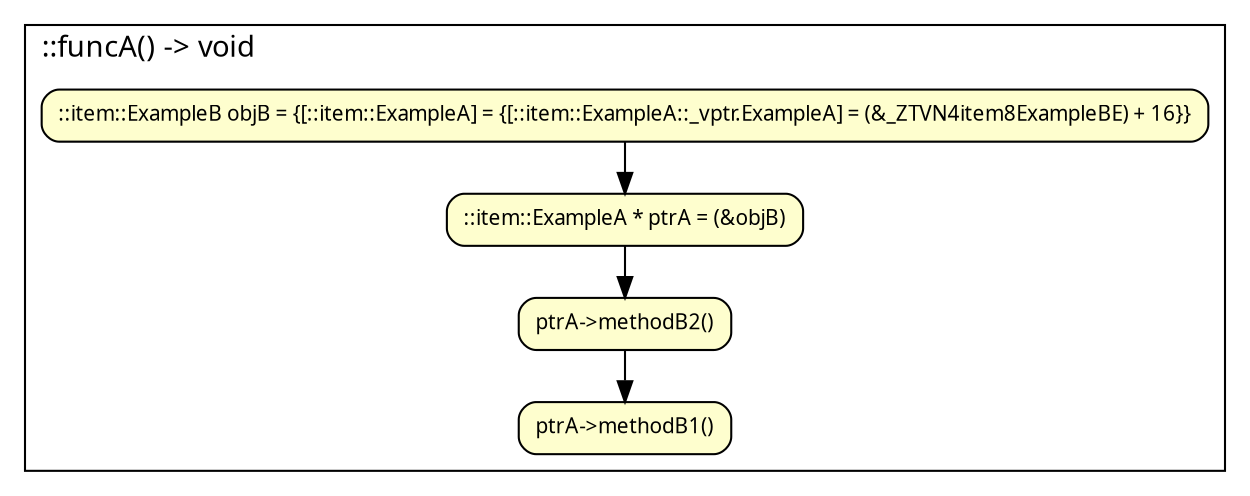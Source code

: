 digraph {
	fontname="SansSerif,sans-serif" labeljust=l nojustify=true ranksep=0.35
	node [fillcolor="#fefece" fontname="SansSerif,sans-serif" fontsize=10 height=0.35 shape=box style="filled, rounded"]
	subgraph cluster_item_0 {
		graph [label="::funcA() -> void"]
		item_1 [label="::item::ExampleB objB = {[::item::ExampleA] = {[::item::ExampleA::_vptr.ExampleA] = (&_ZTVN4item8ExampleBE) + 16}}"]
		item_2 [label="::item::ExampleA * ptrA = (&objB)"]
		item_1 -> item_2
		item_3 [label="ptrA->methodB2()"]
		item_2 -> item_3
		item_4 [label="ptrA->methodB1()"]
		item_3 -> item_4
	}
	subgraph cluster_item_5 {
		graph [label="::item::ExampleA::methodB1() -> void"]
	}
	subgraph cluster_item_6 {
		graph [label="::item::ExampleB::methodB1() -> void"]
	}
	subgraph cluster_item_7 {
		graph [label="::item::ExampleA::methodB2() -> void"]
	}
	subgraph cluster_item_8 {
		graph [label="::item::ExampleB::methodB2() -> void"]
	}
	subgraph cluster_item_9 {
		graph [label="::item::ExampleB::ExampleB() -> void"]
	}
	subgraph cluster_item_10 {
		graph [label="::item::ExampleA::ExampleA() -> void"]
	}
}
